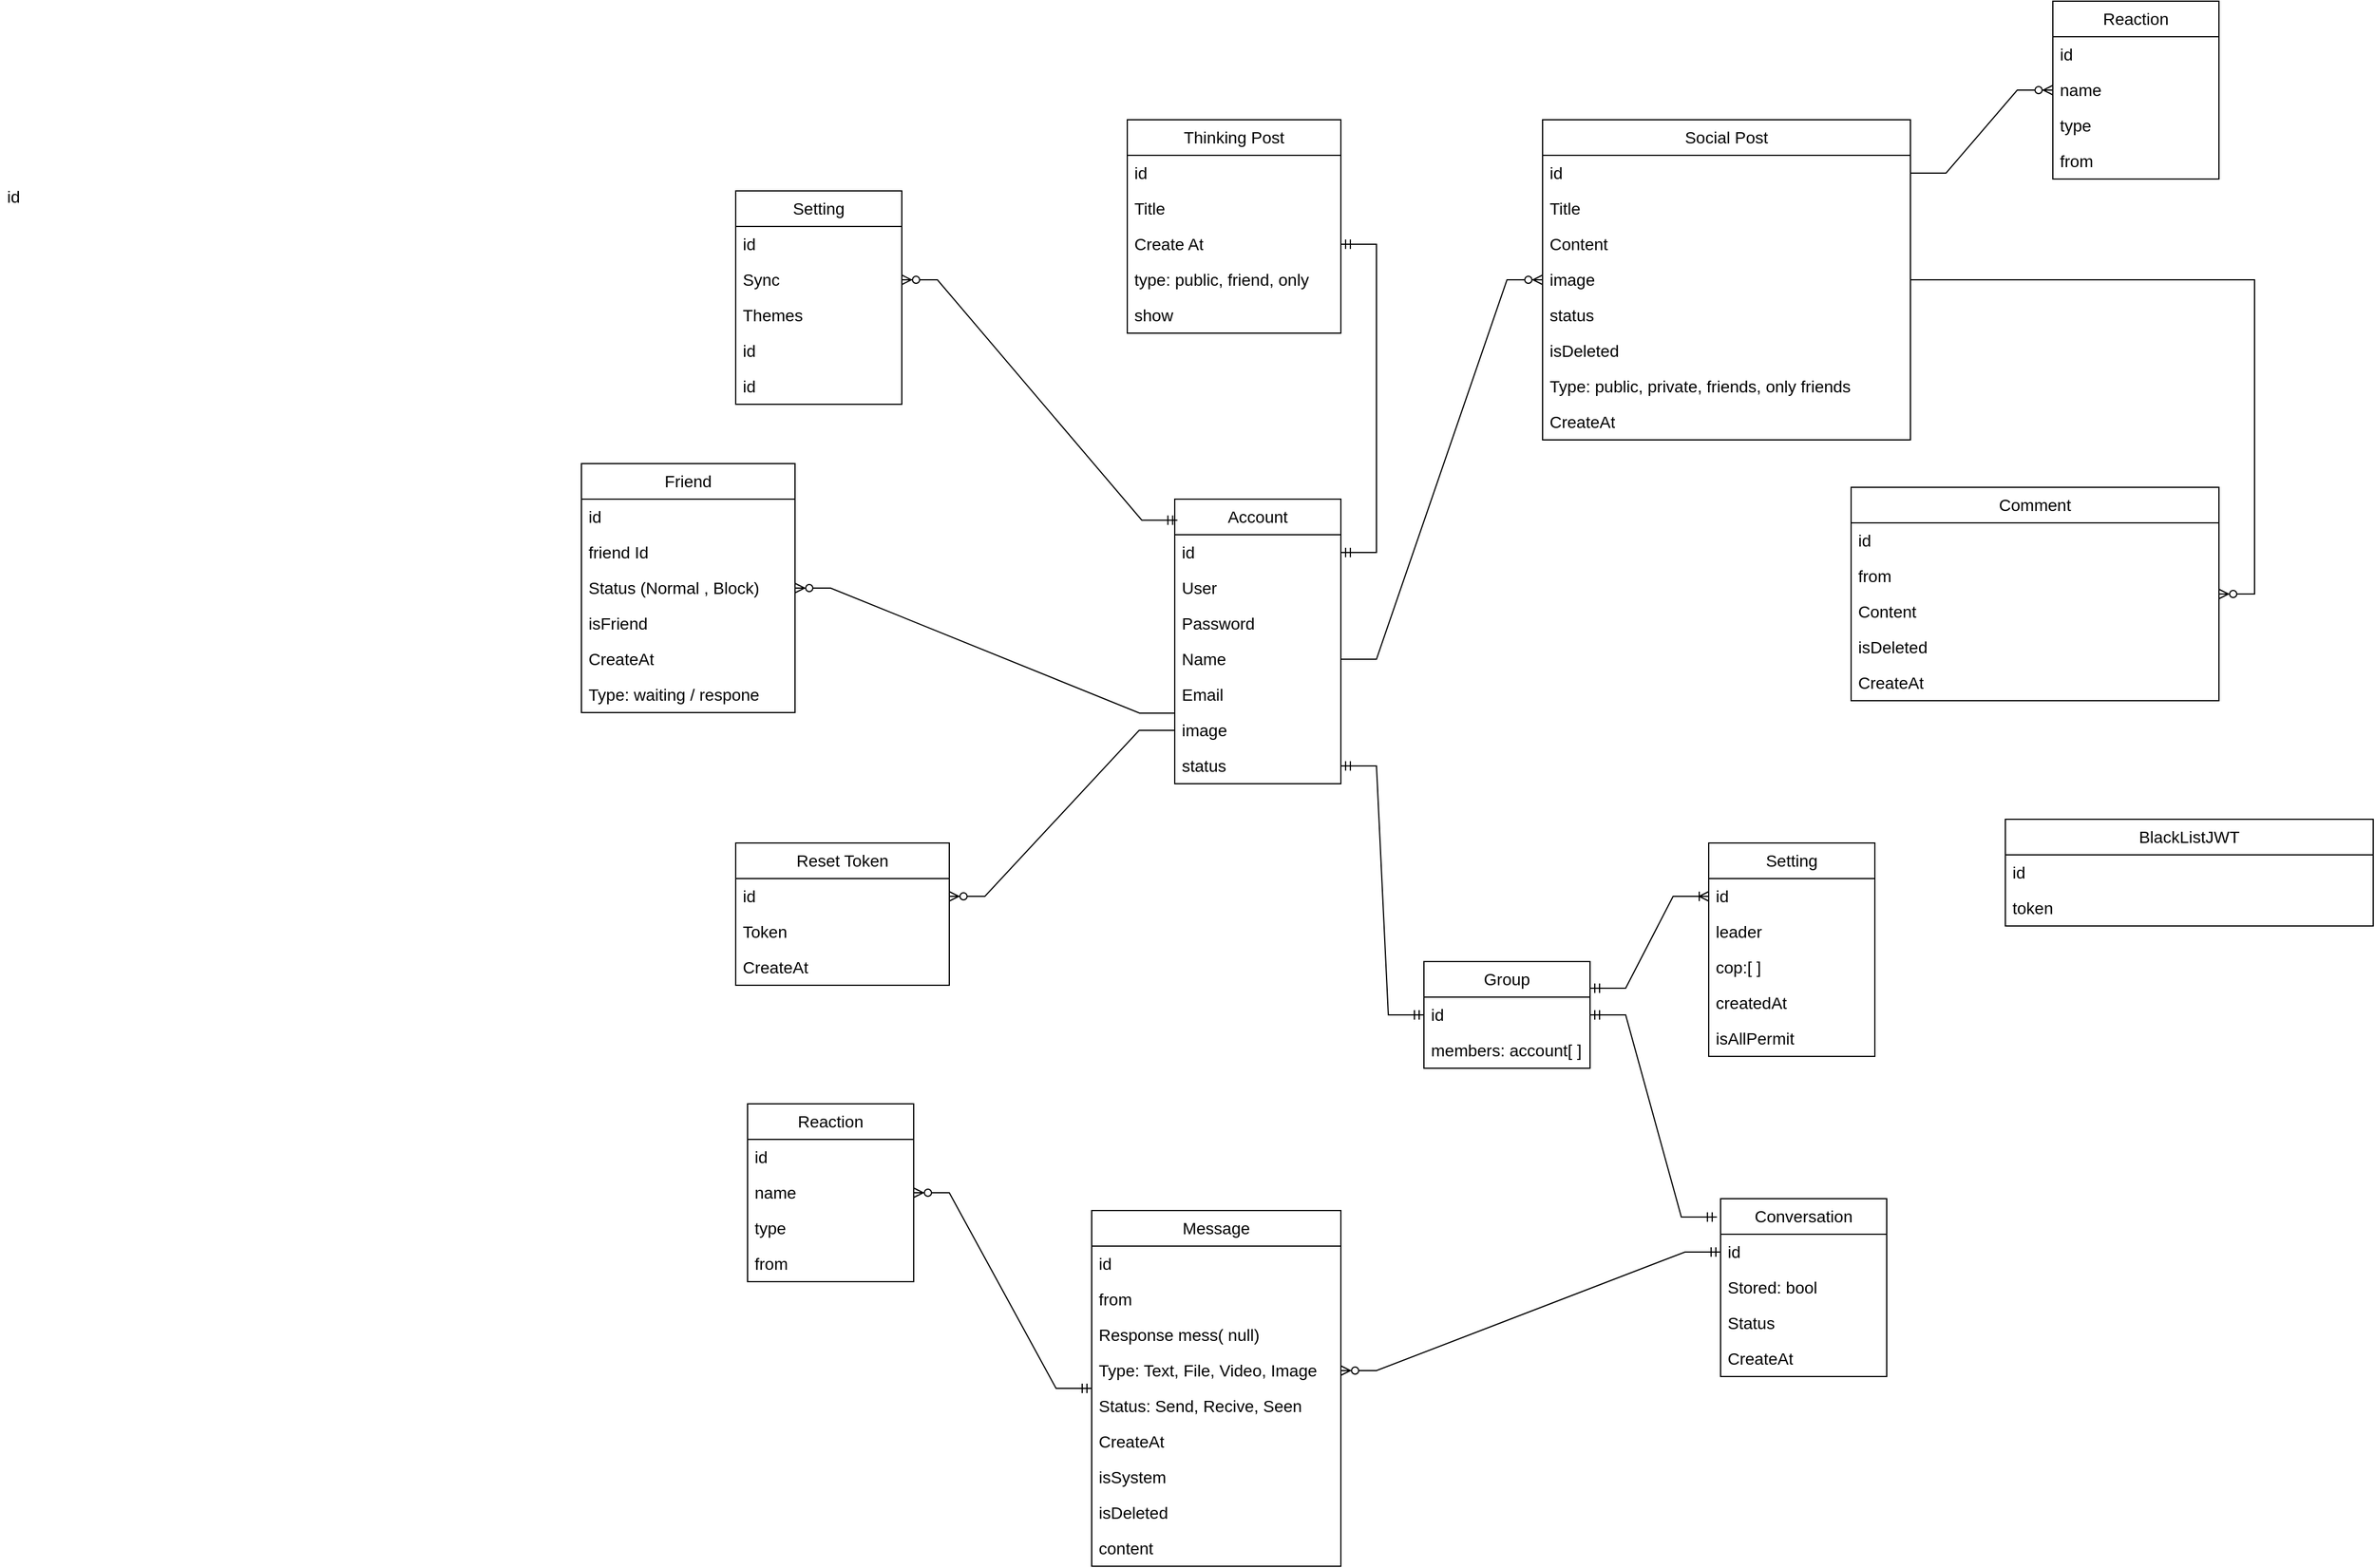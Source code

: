 <mxfile version="24.7.17" pages="2">
  <diagram name="Database" id="RuvUTN3hvEDB6UnUGDsv">
    <mxGraphModel dx="4160" dy="414" grid="1" gridSize="10" guides="1" tooltips="1" connect="1" arrows="1" fold="1" page="1" pageScale="1" pageWidth="3300" pageHeight="4681" math="0" shadow="0">
      <root>
        <mxCell id="0" />
        <mxCell id="1" parent="0" />
        <mxCell id="Nd7j8I0GEhE5ctY-Owcq-1" value="Account" style="swimlane;fontStyle=0;childLayout=stackLayout;horizontal=1;startSize=30;horizontalStack=0;resizeParent=1;resizeParentMax=0;resizeLast=0;collapsible=1;marginBottom=0;whiteSpace=wrap;html=1;fontSize=14;" parent="1" vertex="1">
          <mxGeometry x="870" y="620" width="140" height="240" as="geometry" />
        </mxCell>
        <mxCell id="Nd7j8I0GEhE5ctY-Owcq-2" value="id" style="text;strokeColor=none;fillColor=none;align=left;verticalAlign=middle;spacingLeft=4;spacingRight=4;overflow=hidden;points=[[0,0.5],[1,0.5]];portConstraint=eastwest;rotatable=0;whiteSpace=wrap;html=1;fontSize=14;" parent="Nd7j8I0GEhE5ctY-Owcq-1" vertex="1">
          <mxGeometry y="30" width="140" height="30" as="geometry" />
        </mxCell>
        <mxCell id="Nd7j8I0GEhE5ctY-Owcq-14" value="User" style="text;strokeColor=none;fillColor=none;align=left;verticalAlign=middle;spacingLeft=4;spacingRight=4;overflow=hidden;points=[[0,0.5],[1,0.5]];portConstraint=eastwest;rotatable=0;whiteSpace=wrap;html=1;fontSize=14;" parent="Nd7j8I0GEhE5ctY-Owcq-1" vertex="1">
          <mxGeometry y="60" width="140" height="30" as="geometry" />
        </mxCell>
        <mxCell id="Nd7j8I0GEhE5ctY-Owcq-15" value="Password" style="text;strokeColor=none;fillColor=none;align=left;verticalAlign=middle;spacingLeft=4;spacingRight=4;overflow=hidden;points=[[0,0.5],[1,0.5]];portConstraint=eastwest;rotatable=0;whiteSpace=wrap;html=1;fontSize=14;" parent="Nd7j8I0GEhE5ctY-Owcq-1" vertex="1">
          <mxGeometry y="90" width="140" height="30" as="geometry" />
        </mxCell>
        <mxCell id="Nd7j8I0GEhE5ctY-Owcq-11" value="Name" style="text;strokeColor=none;fillColor=none;align=left;verticalAlign=middle;spacingLeft=4;spacingRight=4;overflow=hidden;points=[[0,0.5],[1,0.5]];portConstraint=eastwest;rotatable=0;whiteSpace=wrap;html=1;fontSize=14;" parent="Nd7j8I0GEhE5ctY-Owcq-1" vertex="1">
          <mxGeometry y="120" width="140" height="30" as="geometry" />
        </mxCell>
        <mxCell id="Nd7j8I0GEhE5ctY-Owcq-16" value="Email" style="text;strokeColor=none;fillColor=none;align=left;verticalAlign=middle;spacingLeft=4;spacingRight=4;overflow=hidden;points=[[0,0.5],[1,0.5]];portConstraint=eastwest;rotatable=0;whiteSpace=wrap;html=1;fontSize=14;" parent="Nd7j8I0GEhE5ctY-Owcq-1" vertex="1">
          <mxGeometry y="150" width="140" height="30" as="geometry" />
        </mxCell>
        <mxCell id="Nd7j8I0GEhE5ctY-Owcq-13" value="image" style="text;strokeColor=none;fillColor=none;align=left;verticalAlign=middle;spacingLeft=4;spacingRight=4;overflow=hidden;points=[[0,0.5],[1,0.5]];portConstraint=eastwest;rotatable=0;whiteSpace=wrap;html=1;fontSize=14;" parent="Nd7j8I0GEhE5ctY-Owcq-1" vertex="1">
          <mxGeometry y="180" width="140" height="30" as="geometry" />
        </mxCell>
        <mxCell id="Nd7j8I0GEhE5ctY-Owcq-12" value="status" style="text;strokeColor=none;fillColor=none;align=left;verticalAlign=middle;spacingLeft=4;spacingRight=4;overflow=hidden;points=[[0,0.5],[1,0.5]];portConstraint=eastwest;rotatable=0;whiteSpace=wrap;html=1;fontSize=14;" parent="Nd7j8I0GEhE5ctY-Owcq-1" vertex="1">
          <mxGeometry y="210" width="140" height="30" as="geometry" />
        </mxCell>
        <mxCell id="Nd7j8I0GEhE5ctY-Owcq-19" value="Conversation" style="swimlane;fontStyle=0;childLayout=stackLayout;horizontal=1;startSize=30;horizontalStack=0;resizeParent=1;resizeParentMax=0;resizeLast=0;collapsible=1;marginBottom=0;whiteSpace=wrap;html=1;fontSize=14;" parent="1" vertex="1">
          <mxGeometry x="1330" y="1210" width="140" height="150" as="geometry" />
        </mxCell>
        <mxCell id="Nd7j8I0GEhE5ctY-Owcq-20" value="id" style="text;strokeColor=none;fillColor=none;align=left;verticalAlign=middle;spacingLeft=4;spacingRight=4;overflow=hidden;points=[[0,0.5],[1,0.5]];portConstraint=eastwest;rotatable=0;whiteSpace=wrap;html=1;fontSize=14;" parent="Nd7j8I0GEhE5ctY-Owcq-19" vertex="1">
          <mxGeometry y="30" width="140" height="30" as="geometry" />
        </mxCell>
        <mxCell id="OtaKFPFqA89l4W6iPDAZ-29" value="Stored: bool" style="text;strokeColor=none;fillColor=none;align=left;verticalAlign=middle;spacingLeft=4;spacingRight=4;overflow=hidden;points=[[0,0.5],[1,0.5]];portConstraint=eastwest;rotatable=0;whiteSpace=wrap;html=1;fontSize=14;" parent="Nd7j8I0GEhE5ctY-Owcq-19" vertex="1">
          <mxGeometry y="60" width="140" height="30" as="geometry" />
        </mxCell>
        <mxCell id="OtaKFPFqA89l4W6iPDAZ-31" value="Status" style="text;strokeColor=none;fillColor=none;align=left;verticalAlign=middle;spacingLeft=4;spacingRight=4;overflow=hidden;points=[[0,0.5],[1,0.5]];portConstraint=eastwest;rotatable=0;whiteSpace=wrap;html=1;fontSize=14;" parent="Nd7j8I0GEhE5ctY-Owcq-19" vertex="1">
          <mxGeometry y="90" width="140" height="30" as="geometry" />
        </mxCell>
        <mxCell id="Nd7j8I0GEhE5ctY-Owcq-22" value="CreateAt" style="text;strokeColor=none;fillColor=none;align=left;verticalAlign=middle;spacingLeft=4;spacingRight=4;overflow=hidden;points=[[0,0.5],[1,0.5]];portConstraint=eastwest;rotatable=0;whiteSpace=wrap;html=1;fontSize=14;" parent="Nd7j8I0GEhE5ctY-Owcq-19" vertex="1">
          <mxGeometry y="120" width="140" height="30" as="geometry" />
        </mxCell>
        <mxCell id="Nd7j8I0GEhE5ctY-Owcq-25" value="Setting" style="swimlane;fontStyle=0;childLayout=stackLayout;horizontal=1;startSize=30;horizontalStack=0;resizeParent=1;resizeParentMax=0;resizeLast=0;collapsible=1;marginBottom=0;whiteSpace=wrap;html=1;fontSize=14;" parent="1" vertex="1">
          <mxGeometry x="1320" y="910" width="140" height="180" as="geometry" />
        </mxCell>
        <mxCell id="Nd7j8I0GEhE5ctY-Owcq-26" value="id" style="text;strokeColor=none;fillColor=none;align=left;verticalAlign=middle;spacingLeft=4;spacingRight=4;overflow=hidden;points=[[0,0.5],[1,0.5]];portConstraint=eastwest;rotatable=0;whiteSpace=wrap;html=1;fontSize=14;" parent="Nd7j8I0GEhE5ctY-Owcq-25" vertex="1">
          <mxGeometry y="30" width="140" height="30" as="geometry" />
        </mxCell>
        <mxCell id="Nd7j8I0GEhE5ctY-Owcq-27" value="leader" style="text;strokeColor=none;fillColor=none;align=left;verticalAlign=middle;spacingLeft=4;spacingRight=4;overflow=hidden;points=[[0,0.5],[1,0.5]];portConstraint=eastwest;rotatable=0;whiteSpace=wrap;html=1;fontSize=14;" parent="Nd7j8I0GEhE5ctY-Owcq-25" vertex="1">
          <mxGeometry y="60" width="140" height="30" as="geometry" />
        </mxCell>
        <mxCell id="OtaKFPFqA89l4W6iPDAZ-36" value="cop:[ ]" style="text;strokeColor=none;fillColor=none;align=left;verticalAlign=middle;spacingLeft=4;spacingRight=4;overflow=hidden;points=[[0,0.5],[1,0.5]];portConstraint=eastwest;rotatable=0;whiteSpace=wrap;html=1;fontSize=14;" parent="Nd7j8I0GEhE5ctY-Owcq-25" vertex="1">
          <mxGeometry y="90" width="140" height="30" as="geometry" />
        </mxCell>
        <mxCell id="OtaKFPFqA89l4W6iPDAZ-37" value="createdAt" style="text;strokeColor=none;fillColor=none;align=left;verticalAlign=middle;spacingLeft=4;spacingRight=4;overflow=hidden;points=[[0,0.5],[1,0.5]];portConstraint=eastwest;rotatable=0;whiteSpace=wrap;html=1;fontSize=14;" parent="Nd7j8I0GEhE5ctY-Owcq-25" vertex="1">
          <mxGeometry y="120" width="140" height="30" as="geometry" />
        </mxCell>
        <mxCell id="NRvTETL1UJ_vC6TjF-ZG-1" value="isAllPermit" style="text;strokeColor=none;fillColor=none;align=left;verticalAlign=middle;spacingLeft=4;spacingRight=4;overflow=hidden;points=[[0,0.5],[1,0.5]];portConstraint=eastwest;rotatable=0;whiteSpace=wrap;html=1;fontSize=14;" vertex="1" parent="Nd7j8I0GEhE5ctY-Owcq-25">
          <mxGeometry y="150" width="140" height="30" as="geometry" />
        </mxCell>
        <mxCell id="Nd7j8I0GEhE5ctY-Owcq-31" value="Message" style="swimlane;fontStyle=0;childLayout=stackLayout;horizontal=1;startSize=30;horizontalStack=0;resizeParent=1;resizeParentMax=0;resizeLast=0;collapsible=1;marginBottom=0;whiteSpace=wrap;html=1;fontSize=14;" parent="1" vertex="1">
          <mxGeometry x="800" y="1220" width="210" height="300" as="geometry" />
        </mxCell>
        <mxCell id="Nd7j8I0GEhE5ctY-Owcq-32" value="id" style="text;strokeColor=none;fillColor=none;align=left;verticalAlign=middle;spacingLeft=4;spacingRight=4;overflow=hidden;points=[[0,0.5],[1,0.5]];portConstraint=eastwest;rotatable=0;whiteSpace=wrap;html=1;fontSize=14;" parent="Nd7j8I0GEhE5ctY-Owcq-31" vertex="1">
          <mxGeometry y="30" width="210" height="30" as="geometry" />
        </mxCell>
        <mxCell id="Nd7j8I0GEhE5ctY-Owcq-33" value="from" style="text;strokeColor=none;fillColor=none;align=left;verticalAlign=middle;spacingLeft=4;spacingRight=4;overflow=hidden;points=[[0,0.5],[1,0.5]];portConstraint=eastwest;rotatable=0;whiteSpace=wrap;html=1;fontSize=14;" parent="Nd7j8I0GEhE5ctY-Owcq-31" vertex="1">
          <mxGeometry y="60" width="210" height="30" as="geometry" />
        </mxCell>
        <mxCell id="Nd7j8I0GEhE5ctY-Owcq-41" value="Response mess( null)" style="text;strokeColor=none;fillColor=none;align=left;verticalAlign=middle;spacingLeft=4;spacingRight=4;overflow=hidden;points=[[0,0.5],[1,0.5]];portConstraint=eastwest;rotatable=0;whiteSpace=wrap;html=1;fontSize=14;" parent="Nd7j8I0GEhE5ctY-Owcq-31" vertex="1">
          <mxGeometry y="90" width="210" height="30" as="geometry" />
        </mxCell>
        <mxCell id="Nd7j8I0GEhE5ctY-Owcq-88" value="Type: Text, File, Video, Image" style="text;strokeColor=none;fillColor=none;align=left;verticalAlign=middle;spacingLeft=4;spacingRight=4;overflow=hidden;points=[[0,0.5],[1,0.5]];portConstraint=eastwest;rotatable=0;whiteSpace=wrap;html=1;fontSize=14;" parent="Nd7j8I0GEhE5ctY-Owcq-31" vertex="1">
          <mxGeometry y="120" width="210" height="30" as="geometry" />
        </mxCell>
        <mxCell id="Nd7j8I0GEhE5ctY-Owcq-87" value="Status: Send, Recive, Seen" style="text;strokeColor=none;fillColor=none;align=left;verticalAlign=middle;spacingLeft=4;spacingRight=4;overflow=hidden;points=[[0,0.5],[1,0.5]];portConstraint=eastwest;rotatable=0;whiteSpace=wrap;html=1;fontSize=14;" parent="Nd7j8I0GEhE5ctY-Owcq-31" vertex="1">
          <mxGeometry y="150" width="210" height="30" as="geometry" />
        </mxCell>
        <mxCell id="Nd7j8I0GEhE5ctY-Owcq-36" value="CreateAt" style="text;strokeColor=none;fillColor=none;align=left;verticalAlign=middle;spacingLeft=4;spacingRight=4;overflow=hidden;points=[[0,0.5],[1,0.5]];portConstraint=eastwest;rotatable=0;whiteSpace=wrap;html=1;fontSize=14;" parent="Nd7j8I0GEhE5ctY-Owcq-31" vertex="1">
          <mxGeometry y="180" width="210" height="30" as="geometry" />
        </mxCell>
        <mxCell id="OtaKFPFqA89l4W6iPDAZ-14" value="isSystem" style="text;strokeColor=none;fillColor=none;align=left;verticalAlign=middle;spacingLeft=4;spacingRight=4;overflow=hidden;points=[[0,0.5],[1,0.5]];portConstraint=eastwest;rotatable=0;whiteSpace=wrap;html=1;fontSize=14;" parent="Nd7j8I0GEhE5ctY-Owcq-31" vertex="1">
          <mxGeometry y="210" width="210" height="30" as="geometry" />
        </mxCell>
        <mxCell id="qqZiKVowYv1SgjYa_uuW-14" value="isDeleted" style="text;strokeColor=none;fillColor=none;align=left;verticalAlign=middle;spacingLeft=4;spacingRight=4;overflow=hidden;points=[[0,0.5],[1,0.5]];portConstraint=eastwest;rotatable=0;whiteSpace=wrap;html=1;fontSize=14;" parent="Nd7j8I0GEhE5ctY-Owcq-31" vertex="1">
          <mxGeometry y="240" width="210" height="30" as="geometry" />
        </mxCell>
        <mxCell id="cWm0xKpz1YLXKNZj5b8F-21" value="content" style="text;strokeColor=none;fillColor=none;align=left;verticalAlign=middle;spacingLeft=4;spacingRight=4;overflow=hidden;points=[[0,0.5],[1,0.5]];portConstraint=eastwest;rotatable=0;whiteSpace=wrap;html=1;fontSize=14;" parent="Nd7j8I0GEhE5ctY-Owcq-31" vertex="1">
          <mxGeometry y="270" width="210" height="30" as="geometry" />
        </mxCell>
        <mxCell id="Nd7j8I0GEhE5ctY-Owcq-42" value="Reaction" style="swimlane;fontStyle=0;childLayout=stackLayout;horizontal=1;startSize=30;horizontalStack=0;resizeParent=1;resizeParentMax=0;resizeLast=0;collapsible=1;marginBottom=0;whiteSpace=wrap;html=1;fontSize=14;" parent="1" vertex="1">
          <mxGeometry x="510" y="1130" width="140" height="150" as="geometry" />
        </mxCell>
        <mxCell id="Nd7j8I0GEhE5ctY-Owcq-43" value="id" style="text;strokeColor=none;fillColor=none;align=left;verticalAlign=middle;spacingLeft=4;spacingRight=4;overflow=hidden;points=[[0,0.5],[1,0.5]];portConstraint=eastwest;rotatable=0;whiteSpace=wrap;html=1;fontSize=14;" parent="Nd7j8I0GEhE5ctY-Owcq-42" vertex="1">
          <mxGeometry y="30" width="140" height="30" as="geometry" />
        </mxCell>
        <mxCell id="Nd7j8I0GEhE5ctY-Owcq-44" value="name" style="text;strokeColor=none;fillColor=none;align=left;verticalAlign=middle;spacingLeft=4;spacingRight=4;overflow=hidden;points=[[0,0.5],[1,0.5]];portConstraint=eastwest;rotatable=0;whiteSpace=wrap;html=1;fontSize=14;" parent="Nd7j8I0GEhE5ctY-Owcq-42" vertex="1">
          <mxGeometry y="60" width="140" height="30" as="geometry" />
        </mxCell>
        <mxCell id="Nd7j8I0GEhE5ctY-Owcq-49" value="type" style="text;strokeColor=none;fillColor=none;align=left;verticalAlign=middle;spacingLeft=4;spacingRight=4;overflow=hidden;points=[[0,0.5],[1,0.5]];portConstraint=eastwest;rotatable=0;whiteSpace=wrap;html=1;fontSize=14;" parent="Nd7j8I0GEhE5ctY-Owcq-42" vertex="1">
          <mxGeometry y="90" width="140" height="30" as="geometry" />
        </mxCell>
        <mxCell id="qqZiKVowYv1SgjYa_uuW-29" value="from" style="text;strokeColor=none;fillColor=none;align=left;verticalAlign=middle;spacingLeft=4;spacingRight=4;overflow=hidden;points=[[0,0.5],[1,0.5]];portConstraint=eastwest;rotatable=0;whiteSpace=wrap;html=1;fontSize=14;" parent="Nd7j8I0GEhE5ctY-Owcq-42" vertex="1">
          <mxGeometry y="120" width="140" height="30" as="geometry" />
        </mxCell>
        <mxCell id="Nd7j8I0GEhE5ctY-Owcq-52" value="Setting" style="swimlane;fontStyle=0;childLayout=stackLayout;horizontal=1;startSize=30;horizontalStack=0;resizeParent=1;resizeParentMax=0;resizeLast=0;collapsible=1;marginBottom=0;whiteSpace=wrap;html=1;fontSize=14;" parent="1" vertex="1">
          <mxGeometry x="500" y="360" width="140" height="180" as="geometry">
            <mxRectangle x="350" y="320" width="250" height="140" as="alternateBounds" />
          </mxGeometry>
        </mxCell>
        <mxCell id="Nd7j8I0GEhE5ctY-Owcq-53" value="id" style="text;strokeColor=none;fillColor=none;align=left;verticalAlign=middle;spacingLeft=4;spacingRight=4;overflow=hidden;points=[[0,0.5],[1,0.5]];portConstraint=eastwest;rotatable=0;whiteSpace=wrap;html=1;fontSize=14;" parent="Nd7j8I0GEhE5ctY-Owcq-52" vertex="1">
          <mxGeometry y="30" width="140" height="30" as="geometry" />
        </mxCell>
        <mxCell id="Nd7j8I0GEhE5ctY-Owcq-61" value="Sync" style="text;strokeColor=none;fillColor=none;align=left;verticalAlign=middle;spacingLeft=4;spacingRight=4;overflow=hidden;points=[[0,0.5],[1,0.5]];portConstraint=eastwest;rotatable=0;whiteSpace=wrap;html=1;fontSize=14;" parent="Nd7j8I0GEhE5ctY-Owcq-52" vertex="1">
          <mxGeometry y="60" width="140" height="30" as="geometry" />
        </mxCell>
        <mxCell id="Nd7j8I0GEhE5ctY-Owcq-62" value="Themes" style="text;strokeColor=none;fillColor=none;align=left;verticalAlign=middle;spacingLeft=4;spacingRight=4;overflow=hidden;points=[[0,0.5],[1,0.5]];portConstraint=eastwest;rotatable=0;whiteSpace=wrap;html=1;fontSize=14;" parent="Nd7j8I0GEhE5ctY-Owcq-52" vertex="1">
          <mxGeometry y="90" width="140" height="30" as="geometry" />
        </mxCell>
        <mxCell id="Nd7j8I0GEhE5ctY-Owcq-63" value="id" style="text;strokeColor=none;fillColor=none;align=left;verticalAlign=middle;spacingLeft=4;spacingRight=4;overflow=hidden;points=[[0,0.5],[1,0.5]];portConstraint=eastwest;rotatable=0;whiteSpace=wrap;html=1;fontSize=14;" parent="Nd7j8I0GEhE5ctY-Owcq-52" vertex="1">
          <mxGeometry y="120" width="140" height="30" as="geometry" />
        </mxCell>
        <mxCell id="Nd7j8I0GEhE5ctY-Owcq-64" value="id" style="text;strokeColor=none;fillColor=none;align=left;verticalAlign=middle;spacingLeft=4;spacingRight=4;overflow=hidden;points=[[0,0.5],[1,0.5]];portConstraint=eastwest;rotatable=0;whiteSpace=wrap;html=1;fontSize=14;" parent="Nd7j8I0GEhE5ctY-Owcq-52" vertex="1">
          <mxGeometry y="150" width="140" height="30" as="geometry" />
        </mxCell>
        <mxCell id="Nd7j8I0GEhE5ctY-Owcq-65" value="id" style="text;strokeColor=none;fillColor=none;align=left;verticalAlign=middle;spacingLeft=4;spacingRight=4;overflow=hidden;points=[[0,0.5],[1,0.5]];portConstraint=eastwest;rotatable=0;whiteSpace=wrap;html=1;fontSize=14;" parent="1" vertex="1">
          <mxGeometry x="-120" y="350" width="140" height="30" as="geometry" />
        </mxCell>
        <mxCell id="Nd7j8I0GEhE5ctY-Owcq-66" value="Friend" style="swimlane;fontStyle=0;childLayout=stackLayout;horizontal=1;startSize=30;horizontalStack=0;resizeParent=1;resizeParentMax=0;resizeLast=0;collapsible=1;marginBottom=0;whiteSpace=wrap;html=1;fontSize=14;" parent="1" vertex="1">
          <mxGeometry x="370" y="590" width="180" height="210" as="geometry" />
        </mxCell>
        <mxCell id="Nd7j8I0GEhE5ctY-Owcq-67" value="id" style="text;strokeColor=none;fillColor=none;align=left;verticalAlign=middle;spacingLeft=4;spacingRight=4;overflow=hidden;points=[[0,0.5],[1,0.5]];portConstraint=eastwest;rotatable=0;whiteSpace=wrap;html=1;fontSize=14;" parent="Nd7j8I0GEhE5ctY-Owcq-66" vertex="1">
          <mxGeometry y="30" width="180" height="30" as="geometry" />
        </mxCell>
        <mxCell id="Nd7j8I0GEhE5ctY-Owcq-68" value="friend Id" style="text;strokeColor=none;fillColor=none;align=left;verticalAlign=middle;spacingLeft=4;spacingRight=4;overflow=hidden;points=[[0,0.5],[1,0.5]];portConstraint=eastwest;rotatable=0;whiteSpace=wrap;html=1;fontSize=14;" parent="Nd7j8I0GEhE5ctY-Owcq-66" vertex="1">
          <mxGeometry y="60" width="180" height="30" as="geometry" />
        </mxCell>
        <mxCell id="Nd7j8I0GEhE5ctY-Owcq-73" value="Status (Normal , Block)" style="text;strokeColor=none;fillColor=none;align=left;verticalAlign=middle;spacingLeft=4;spacingRight=4;overflow=hidden;points=[[0,0.5],[1,0.5]];portConstraint=eastwest;rotatable=0;whiteSpace=wrap;html=1;fontSize=14;" parent="Nd7j8I0GEhE5ctY-Owcq-66" vertex="1">
          <mxGeometry y="90" width="180" height="30" as="geometry" />
        </mxCell>
        <mxCell id="Nd7j8I0GEhE5ctY-Owcq-81" value="isFriend" style="text;strokeColor=none;fillColor=none;align=left;verticalAlign=middle;spacingLeft=4;spacingRight=4;overflow=hidden;points=[[0,0.5],[1,0.5]];portConstraint=eastwest;rotatable=0;whiteSpace=wrap;html=1;fontSize=14;" parent="Nd7j8I0GEhE5ctY-Owcq-66" vertex="1">
          <mxGeometry y="120" width="180" height="30" as="geometry" />
        </mxCell>
        <mxCell id="Nd7j8I0GEhE5ctY-Owcq-74" value="CreateAt" style="text;strokeColor=none;fillColor=none;align=left;verticalAlign=middle;spacingLeft=4;spacingRight=4;overflow=hidden;points=[[0,0.5],[1,0.5]];portConstraint=eastwest;rotatable=0;whiteSpace=wrap;html=1;fontSize=14;" parent="Nd7j8I0GEhE5ctY-Owcq-66" vertex="1">
          <mxGeometry y="150" width="180" height="30" as="geometry" />
        </mxCell>
        <mxCell id="7QJwyRjXaUr6LBsGVXH0-2" value="Type: waiting / respone" style="text;strokeColor=none;fillColor=none;align=left;verticalAlign=middle;spacingLeft=4;spacingRight=4;overflow=hidden;points=[[0,0.5],[1,0.5]];portConstraint=eastwest;rotatable=0;whiteSpace=wrap;html=1;fontSize=14;" parent="Nd7j8I0GEhE5ctY-Owcq-66" vertex="1">
          <mxGeometry y="180" width="180" height="30" as="geometry" />
        </mxCell>
        <mxCell id="Nd7j8I0GEhE5ctY-Owcq-96" value="Thinking Post" style="swimlane;fontStyle=0;childLayout=stackLayout;horizontal=1;startSize=30;horizontalStack=0;resizeParent=1;resizeParentMax=0;resizeLast=0;collapsible=1;marginBottom=0;whiteSpace=wrap;html=1;fontSize=14;" parent="1" vertex="1">
          <mxGeometry x="830" y="300" width="180" height="180" as="geometry" />
        </mxCell>
        <mxCell id="Nd7j8I0GEhE5ctY-Owcq-97" value="id" style="text;strokeColor=none;fillColor=none;align=left;verticalAlign=middle;spacingLeft=4;spacingRight=4;overflow=hidden;points=[[0,0.5],[1,0.5]];portConstraint=eastwest;rotatable=0;whiteSpace=wrap;html=1;fontSize=14;" parent="Nd7j8I0GEhE5ctY-Owcq-96" vertex="1">
          <mxGeometry y="30" width="180" height="30" as="geometry" />
        </mxCell>
        <mxCell id="Nd7j8I0GEhE5ctY-Owcq-98" value="Title" style="text;strokeColor=none;fillColor=none;align=left;verticalAlign=middle;spacingLeft=4;spacingRight=4;overflow=hidden;points=[[0,0.5],[1,0.5]];portConstraint=eastwest;rotatable=0;whiteSpace=wrap;html=1;fontSize=14;" parent="Nd7j8I0GEhE5ctY-Owcq-96" vertex="1">
          <mxGeometry y="60" width="180" height="30" as="geometry" />
        </mxCell>
        <mxCell id="Nd7j8I0GEhE5ctY-Owcq-103" value="Create At" style="text;strokeColor=none;fillColor=none;align=left;verticalAlign=middle;spacingLeft=4;spacingRight=4;overflow=hidden;points=[[0,0.5],[1,0.5]];portConstraint=eastwest;rotatable=0;whiteSpace=wrap;html=1;fontSize=14;" parent="Nd7j8I0GEhE5ctY-Owcq-96" vertex="1">
          <mxGeometry y="90" width="180" height="30" as="geometry" />
        </mxCell>
        <mxCell id="Wve_f_KWZ8yxXhFCy51u-2" value="type: public, friend, only" style="text;strokeColor=none;fillColor=none;align=left;verticalAlign=middle;spacingLeft=4;spacingRight=4;overflow=hidden;points=[[0,0.5],[1,0.5]];portConstraint=eastwest;rotatable=0;whiteSpace=wrap;html=1;fontSize=14;" parent="Nd7j8I0GEhE5ctY-Owcq-96" vertex="1">
          <mxGeometry y="120" width="180" height="30" as="geometry" />
        </mxCell>
        <mxCell id="Wve_f_KWZ8yxXhFCy51u-1" value="show" style="text;strokeColor=none;fillColor=none;align=left;verticalAlign=middle;spacingLeft=4;spacingRight=4;overflow=hidden;points=[[0,0.5],[1,0.5]];portConstraint=eastwest;rotatable=0;whiteSpace=wrap;html=1;fontSize=14;" parent="Nd7j8I0GEhE5ctY-Owcq-96" vertex="1">
          <mxGeometry y="150" width="180" height="30" as="geometry" />
        </mxCell>
        <mxCell id="OtaKFPFqA89l4W6iPDAZ-20" value="" style="edgeStyle=entityRelationEdgeStyle;fontSize=12;html=1;endArrow=ERzeroToMany;startArrow=ERmandOne;rounded=0;exitX=0;exitY=0.5;exitDx=0;exitDy=0;entryX=1;entryY=0.5;entryDx=0;entryDy=0;" parent="1" source="Nd7j8I0GEhE5ctY-Owcq-20" target="Nd7j8I0GEhE5ctY-Owcq-88" edge="1">
          <mxGeometry width="100" height="100" relative="1" as="geometry">
            <mxPoint x="890.38" y="1185.01" as="sourcePoint" />
            <mxPoint x="680" y="890" as="targetPoint" />
          </mxGeometry>
        </mxCell>
        <mxCell id="OtaKFPFqA89l4W6iPDAZ-21" value="" style="edgeStyle=entityRelationEdgeStyle;fontSize=12;html=1;endArrow=ERzeroToMany;startArrow=ERmandOne;rounded=0;entryX=1;entryY=0.5;entryDx=0;entryDy=0;" parent="1" source="Nd7j8I0GEhE5ctY-Owcq-31" target="Nd7j8I0GEhE5ctY-Owcq-44" edge="1">
          <mxGeometry width="100" height="100" relative="1" as="geometry">
            <mxPoint x="410" y="1170" as="sourcePoint" />
            <mxPoint x="290" y="1300" as="targetPoint" />
          </mxGeometry>
        </mxCell>
        <mxCell id="OtaKFPFqA89l4W6iPDAZ-35" value="" style="edgeStyle=entityRelationEdgeStyle;fontSize=12;html=1;endArrow=ERoneToMany;startArrow=ERmandOne;rounded=0;entryX=0;entryY=0.5;entryDx=0;entryDy=0;exitX=1;exitY=0.25;exitDx=0;exitDy=0;" parent="1" source="cWm0xKpz1YLXKNZj5b8F-12" target="Nd7j8I0GEhE5ctY-Owcq-26" edge="1">
          <mxGeometry width="100" height="100" relative="1" as="geometry">
            <mxPoint x="1350" y="850" as="sourcePoint" />
            <mxPoint x="1450" y="750" as="targetPoint" />
          </mxGeometry>
        </mxCell>
        <mxCell id="OtaKFPFqA89l4W6iPDAZ-38" value="" style="edgeStyle=entityRelationEdgeStyle;fontSize=12;html=1;endArrow=ERzeroToMany;endFill=1;rounded=0;entryX=1;entryY=0.5;entryDx=0;entryDy=0;exitX=0.003;exitY=0.015;exitDx=0;exitDy=0;exitPerimeter=0;" parent="1" source="Nd7j8I0GEhE5ctY-Owcq-13" target="Nd7j8I0GEhE5ctY-Owcq-73" edge="1">
          <mxGeometry width="100" height="100" relative="1" as="geometry">
            <mxPoint x="830" y="850" as="sourcePoint" />
            <mxPoint x="770" y="850" as="targetPoint" />
          </mxGeometry>
        </mxCell>
        <mxCell id="OtaKFPFqA89l4W6iPDAZ-40" value="" style="edgeStyle=entityRelationEdgeStyle;fontSize=12;html=1;endArrow=ERzeroToMany;startArrow=ERmandOne;rounded=0;exitX=0.016;exitY=0.074;exitDx=0;exitDy=0;exitPerimeter=0;" parent="1" source="Nd7j8I0GEhE5ctY-Owcq-1" target="Nd7j8I0GEhE5ctY-Owcq-61" edge="1">
          <mxGeometry width="100" height="100" relative="1" as="geometry">
            <mxPoint x="790" y="620" as="sourcePoint" />
            <mxPoint x="870" y="448" as="targetPoint" />
          </mxGeometry>
        </mxCell>
        <mxCell id="OtaKFPFqA89l4W6iPDAZ-41" value="" style="edgeStyle=entityRelationEdgeStyle;fontSize=12;html=1;endArrow=ERmandOne;startArrow=ERmandOne;rounded=0;" parent="1" source="Nd7j8I0GEhE5ctY-Owcq-2" target="Nd7j8I0GEhE5ctY-Owcq-103" edge="1">
          <mxGeometry width="100" height="100" relative="1" as="geometry">
            <mxPoint x="1010" y="647.5" as="sourcePoint" />
            <mxPoint x="975" y="272.5" as="targetPoint" />
          </mxGeometry>
        </mxCell>
        <mxCell id="qqZiKVowYv1SgjYa_uuW-1" value="Social Post" style="swimlane;fontStyle=0;childLayout=stackLayout;horizontal=1;startSize=30;horizontalStack=0;resizeParent=1;resizeParentMax=0;resizeLast=0;collapsible=1;marginBottom=0;whiteSpace=wrap;html=1;fontSize=14;" parent="1" vertex="1">
          <mxGeometry x="1180" y="300" width="310" height="270" as="geometry" />
        </mxCell>
        <mxCell id="qqZiKVowYv1SgjYa_uuW-2" value="id" style="text;strokeColor=none;fillColor=none;align=left;verticalAlign=middle;spacingLeft=4;spacingRight=4;overflow=hidden;points=[[0,0.5],[1,0.5]];portConstraint=eastwest;rotatable=0;whiteSpace=wrap;html=1;fontSize=14;" parent="qqZiKVowYv1SgjYa_uuW-1" vertex="1">
          <mxGeometry y="30" width="310" height="30" as="geometry" />
        </mxCell>
        <mxCell id="qqZiKVowYv1SgjYa_uuW-8" value="Title" style="text;strokeColor=none;fillColor=none;align=left;verticalAlign=middle;spacingLeft=4;spacingRight=4;overflow=hidden;points=[[0,0.5],[1,0.5]];portConstraint=eastwest;rotatable=0;whiteSpace=wrap;html=1;fontSize=14;" parent="qqZiKVowYv1SgjYa_uuW-1" vertex="1">
          <mxGeometry y="60" width="310" height="30" as="geometry" />
        </mxCell>
        <mxCell id="qqZiKVowYv1SgjYa_uuW-9" value="Content" style="text;strokeColor=none;fillColor=none;align=left;verticalAlign=middle;spacingLeft=4;spacingRight=4;overflow=hidden;points=[[0,0.5],[1,0.5]];portConstraint=eastwest;rotatable=0;whiteSpace=wrap;html=1;fontSize=14;" parent="qqZiKVowYv1SgjYa_uuW-1" vertex="1">
          <mxGeometry y="90" width="310" height="30" as="geometry" />
        </mxCell>
        <mxCell id="qqZiKVowYv1SgjYa_uuW-10" value="image" style="text;strokeColor=none;fillColor=none;align=left;verticalAlign=middle;spacingLeft=4;spacingRight=4;overflow=hidden;points=[[0,0.5],[1,0.5]];portConstraint=eastwest;rotatable=0;whiteSpace=wrap;html=1;fontSize=14;" parent="qqZiKVowYv1SgjYa_uuW-1" vertex="1">
          <mxGeometry y="120" width="310" height="30" as="geometry" />
        </mxCell>
        <mxCell id="qqZiKVowYv1SgjYa_uuW-11" value="status" style="text;strokeColor=none;fillColor=none;align=left;verticalAlign=middle;spacingLeft=4;spacingRight=4;overflow=hidden;points=[[0,0.5],[1,0.5]];portConstraint=eastwest;rotatable=0;whiteSpace=wrap;html=1;fontSize=14;" parent="qqZiKVowYv1SgjYa_uuW-1" vertex="1">
          <mxGeometry y="150" width="310" height="30" as="geometry" />
        </mxCell>
        <mxCell id="qqZiKVowYv1SgjYa_uuW-12" value="isDeleted" style="text;strokeColor=none;fillColor=none;align=left;verticalAlign=middle;spacingLeft=4;spacingRight=4;overflow=hidden;points=[[0,0.5],[1,0.5]];portConstraint=eastwest;rotatable=0;whiteSpace=wrap;html=1;fontSize=14;" parent="qqZiKVowYv1SgjYa_uuW-1" vertex="1">
          <mxGeometry y="180" width="310" height="30" as="geometry" />
        </mxCell>
        <mxCell id="qqZiKVowYv1SgjYa_uuW-13" value="Type: public, private, friends, only friends" style="text;strokeColor=none;fillColor=none;align=left;verticalAlign=middle;spacingLeft=4;spacingRight=4;overflow=hidden;points=[[0,0.5],[1,0.5]];portConstraint=eastwest;rotatable=0;whiteSpace=wrap;html=1;fontSize=14;" parent="qqZiKVowYv1SgjYa_uuW-1" vertex="1">
          <mxGeometry y="210" width="310" height="30" as="geometry" />
        </mxCell>
        <mxCell id="qqZiKVowYv1SgjYa_uuW-33" value="CreateAt" style="text;strokeColor=none;fillColor=none;align=left;verticalAlign=middle;spacingLeft=4;spacingRight=4;overflow=hidden;points=[[0,0.5],[1,0.5]];portConstraint=eastwest;rotatable=0;whiteSpace=wrap;html=1;fontSize=14;" parent="qqZiKVowYv1SgjYa_uuW-1" vertex="1">
          <mxGeometry y="240" width="310" height="30" as="geometry" />
        </mxCell>
        <mxCell id="qqZiKVowYv1SgjYa_uuW-15" value="" style="edgeStyle=entityRelationEdgeStyle;fontSize=12;html=1;endArrow=ERzeroToMany;endFill=1;rounded=0;exitX=1;exitY=0.5;exitDx=0;exitDy=0;" parent="1" source="Nd7j8I0GEhE5ctY-Owcq-11" target="qqZiKVowYv1SgjYa_uuW-1" edge="1">
          <mxGeometry width="100" height="100" relative="1" as="geometry">
            <mxPoint x="1110" y="640" as="sourcePoint" />
            <mxPoint x="1210" y="540" as="targetPoint" />
          </mxGeometry>
        </mxCell>
        <mxCell id="qqZiKVowYv1SgjYa_uuW-16" value="Comment" style="swimlane;fontStyle=0;childLayout=stackLayout;horizontal=1;startSize=30;horizontalStack=0;resizeParent=1;resizeParentMax=0;resizeLast=0;collapsible=1;marginBottom=0;whiteSpace=wrap;html=1;fontSize=14;" parent="1" vertex="1">
          <mxGeometry x="1440" y="610" width="310" height="180" as="geometry" />
        </mxCell>
        <mxCell id="qqZiKVowYv1SgjYa_uuW-17" value="id" style="text;strokeColor=none;fillColor=none;align=left;verticalAlign=middle;spacingLeft=4;spacingRight=4;overflow=hidden;points=[[0,0.5],[1,0.5]];portConstraint=eastwest;rotatable=0;whiteSpace=wrap;html=1;fontSize=14;" parent="qqZiKVowYv1SgjYa_uuW-16" vertex="1">
          <mxGeometry y="30" width="310" height="30" as="geometry" />
        </mxCell>
        <mxCell id="qqZiKVowYv1SgjYa_uuW-18" value="from" style="text;strokeColor=none;fillColor=none;align=left;verticalAlign=middle;spacingLeft=4;spacingRight=4;overflow=hidden;points=[[0,0.5],[1,0.5]];portConstraint=eastwest;rotatable=0;whiteSpace=wrap;html=1;fontSize=14;" parent="qqZiKVowYv1SgjYa_uuW-16" vertex="1">
          <mxGeometry y="60" width="310" height="30" as="geometry" />
        </mxCell>
        <mxCell id="qqZiKVowYv1SgjYa_uuW-19" value="Content" style="text;strokeColor=none;fillColor=none;align=left;verticalAlign=middle;spacingLeft=4;spacingRight=4;overflow=hidden;points=[[0,0.5],[1,0.5]];portConstraint=eastwest;rotatable=0;whiteSpace=wrap;html=1;fontSize=14;" parent="qqZiKVowYv1SgjYa_uuW-16" vertex="1">
          <mxGeometry y="90" width="310" height="30" as="geometry" />
        </mxCell>
        <mxCell id="qqZiKVowYv1SgjYa_uuW-22" value="isDeleted" style="text;strokeColor=none;fillColor=none;align=left;verticalAlign=middle;spacingLeft=4;spacingRight=4;overflow=hidden;points=[[0,0.5],[1,0.5]];portConstraint=eastwest;rotatable=0;whiteSpace=wrap;html=1;fontSize=14;" parent="qqZiKVowYv1SgjYa_uuW-16" vertex="1">
          <mxGeometry y="120" width="310" height="30" as="geometry" />
        </mxCell>
        <mxCell id="qqZiKVowYv1SgjYa_uuW-32" value="CreateAt" style="text;strokeColor=none;fillColor=none;align=left;verticalAlign=middle;spacingLeft=4;spacingRight=4;overflow=hidden;points=[[0,0.5],[1,0.5]];portConstraint=eastwest;rotatable=0;whiteSpace=wrap;html=1;fontSize=14;" parent="qqZiKVowYv1SgjYa_uuW-16" vertex="1">
          <mxGeometry y="150" width="310" height="30" as="geometry" />
        </mxCell>
        <mxCell id="qqZiKVowYv1SgjYa_uuW-24" value="" style="edgeStyle=entityRelationEdgeStyle;fontSize=12;html=1;endArrow=ERzeroToMany;endFill=1;rounded=0;" parent="1" source="qqZiKVowYv1SgjYa_uuW-1" target="qqZiKVowYv1SgjYa_uuW-16" edge="1">
          <mxGeometry width="100" height="100" relative="1" as="geometry">
            <mxPoint x="1570" y="500" as="sourcePoint" />
            <mxPoint x="1670" y="400" as="targetPoint" />
            <Array as="points">
              <mxPoint x="1500" y="660" />
            </Array>
          </mxGeometry>
        </mxCell>
        <mxCell id="qqZiKVowYv1SgjYa_uuW-25" value="Reaction" style="swimlane;fontStyle=0;childLayout=stackLayout;horizontal=1;startSize=30;horizontalStack=0;resizeParent=1;resizeParentMax=0;resizeLast=0;collapsible=1;marginBottom=0;whiteSpace=wrap;html=1;fontSize=14;" parent="1" vertex="1">
          <mxGeometry x="1610" y="200" width="140" height="150" as="geometry" />
        </mxCell>
        <mxCell id="qqZiKVowYv1SgjYa_uuW-26" value="id" style="text;strokeColor=none;fillColor=none;align=left;verticalAlign=middle;spacingLeft=4;spacingRight=4;overflow=hidden;points=[[0,0.5],[1,0.5]];portConstraint=eastwest;rotatable=0;whiteSpace=wrap;html=1;fontSize=14;" parent="qqZiKVowYv1SgjYa_uuW-25" vertex="1">
          <mxGeometry y="30" width="140" height="30" as="geometry" />
        </mxCell>
        <mxCell id="qqZiKVowYv1SgjYa_uuW-27" value="name" style="text;strokeColor=none;fillColor=none;align=left;verticalAlign=middle;spacingLeft=4;spacingRight=4;overflow=hidden;points=[[0,0.5],[1,0.5]];portConstraint=eastwest;rotatable=0;whiteSpace=wrap;html=1;fontSize=14;" parent="qqZiKVowYv1SgjYa_uuW-25" vertex="1">
          <mxGeometry y="60" width="140" height="30" as="geometry" />
        </mxCell>
        <mxCell id="qqZiKVowYv1SgjYa_uuW-28" value="type" style="text;strokeColor=none;fillColor=none;align=left;verticalAlign=middle;spacingLeft=4;spacingRight=4;overflow=hidden;points=[[0,0.5],[1,0.5]];portConstraint=eastwest;rotatable=0;whiteSpace=wrap;html=1;fontSize=14;" parent="qqZiKVowYv1SgjYa_uuW-25" vertex="1">
          <mxGeometry y="90" width="140" height="30" as="geometry" />
        </mxCell>
        <mxCell id="qqZiKVowYv1SgjYa_uuW-30" value="from" style="text;strokeColor=none;fillColor=none;align=left;verticalAlign=middle;spacingLeft=4;spacingRight=4;overflow=hidden;points=[[0,0.5],[1,0.5]];portConstraint=eastwest;rotatable=0;whiteSpace=wrap;html=1;fontSize=14;" parent="qqZiKVowYv1SgjYa_uuW-25" vertex="1">
          <mxGeometry y="120" width="140" height="30" as="geometry" />
        </mxCell>
        <mxCell id="qqZiKVowYv1SgjYa_uuW-31" value="" style="edgeStyle=entityRelationEdgeStyle;fontSize=12;html=1;endArrow=ERzeroToMany;endFill=1;rounded=0;exitX=1;exitY=0.5;exitDx=0;exitDy=0;" parent="1" source="qqZiKVowYv1SgjYa_uuW-2" target="qqZiKVowYv1SgjYa_uuW-25" edge="1">
          <mxGeometry width="100" height="100" relative="1" as="geometry">
            <mxPoint x="1480" y="440" as="sourcePoint" />
            <mxPoint x="1740" y="685" as="targetPoint" />
          </mxGeometry>
        </mxCell>
        <mxCell id="HDMP0HeOjG3L5LJva3Fa-1" value="BlackListJWT" style="swimlane;fontStyle=0;childLayout=stackLayout;horizontal=1;startSize=30;horizontalStack=0;resizeParent=1;resizeParentMax=0;resizeLast=0;collapsible=1;marginBottom=0;whiteSpace=wrap;html=1;fontSize=14;" parent="1" vertex="1">
          <mxGeometry x="1570" y="890" width="310" height="90" as="geometry" />
        </mxCell>
        <mxCell id="HDMP0HeOjG3L5LJva3Fa-2" value="id" style="text;strokeColor=none;fillColor=none;align=left;verticalAlign=middle;spacingLeft=4;spacingRight=4;overflow=hidden;points=[[0,0.5],[1,0.5]];portConstraint=eastwest;rotatable=0;whiteSpace=wrap;html=1;fontSize=14;" parent="HDMP0HeOjG3L5LJva3Fa-1" vertex="1">
          <mxGeometry y="30" width="310" height="30" as="geometry" />
        </mxCell>
        <mxCell id="HDMP0HeOjG3L5LJva3Fa-5" value="token" style="text;strokeColor=none;fillColor=none;align=left;verticalAlign=middle;spacingLeft=4;spacingRight=4;overflow=hidden;points=[[0,0.5],[1,0.5]];portConstraint=eastwest;rotatable=0;whiteSpace=wrap;html=1;fontSize=14;" parent="HDMP0HeOjG3L5LJva3Fa-1" vertex="1">
          <mxGeometry y="60" width="310" height="30" as="geometry" />
        </mxCell>
        <mxCell id="g9EY66-VDUgVW7d-_0KE-1" value="Reset Token" style="swimlane;fontStyle=0;childLayout=stackLayout;horizontal=1;startSize=30;horizontalStack=0;resizeParent=1;resizeParentMax=0;resizeLast=0;collapsible=1;marginBottom=0;whiteSpace=wrap;html=1;fontSize=14;" parent="1" vertex="1">
          <mxGeometry x="500" y="910" width="180" height="120" as="geometry" />
        </mxCell>
        <mxCell id="g9EY66-VDUgVW7d-_0KE-2" value="id" style="text;strokeColor=none;fillColor=none;align=left;verticalAlign=middle;spacingLeft=4;spacingRight=4;overflow=hidden;points=[[0,0.5],[1,0.5]];portConstraint=eastwest;rotatable=0;whiteSpace=wrap;html=1;fontSize=14;" parent="g9EY66-VDUgVW7d-_0KE-1" vertex="1">
          <mxGeometry y="30" width="180" height="30" as="geometry" />
        </mxCell>
        <mxCell id="g9EY66-VDUgVW7d-_0KE-3" value="Token" style="text;strokeColor=none;fillColor=none;align=left;verticalAlign=middle;spacingLeft=4;spacingRight=4;overflow=hidden;points=[[0,0.5],[1,0.5]];portConstraint=eastwest;rotatable=0;whiteSpace=wrap;html=1;fontSize=14;" parent="g9EY66-VDUgVW7d-_0KE-1" vertex="1">
          <mxGeometry y="60" width="180" height="30" as="geometry" />
        </mxCell>
        <mxCell id="g9EY66-VDUgVW7d-_0KE-5" value="CreateAt" style="text;strokeColor=none;fillColor=none;align=left;verticalAlign=middle;spacingLeft=4;spacingRight=4;overflow=hidden;points=[[0,0.5],[1,0.5]];portConstraint=eastwest;rotatable=0;whiteSpace=wrap;html=1;fontSize=14;" parent="g9EY66-VDUgVW7d-_0KE-1" vertex="1">
          <mxGeometry y="90" width="180" height="30" as="geometry" />
        </mxCell>
        <mxCell id="g9EY66-VDUgVW7d-_0KE-7" value="" style="edgeStyle=entityRelationEdgeStyle;fontSize=12;html=1;endArrow=ERzeroToMany;endFill=1;rounded=0;" parent="1" source="Nd7j8I0GEhE5ctY-Owcq-13" target="g9EY66-VDUgVW7d-_0KE-2" edge="1">
          <mxGeometry width="100" height="100" relative="1" as="geometry">
            <mxPoint x="880" y="810" as="sourcePoint" />
            <mxPoint x="750" y="665" as="targetPoint" />
          </mxGeometry>
        </mxCell>
        <mxCell id="cWm0xKpz1YLXKNZj5b8F-12" value="Group" style="swimlane;fontStyle=0;childLayout=stackLayout;horizontal=1;startSize=30;horizontalStack=0;resizeParent=1;resizeParentMax=0;resizeLast=0;collapsible=1;marginBottom=0;whiteSpace=wrap;html=1;fontSize=14;" parent="1" vertex="1">
          <mxGeometry x="1080" y="1010" width="140" height="90" as="geometry" />
        </mxCell>
        <mxCell id="cWm0xKpz1YLXKNZj5b8F-13" value="id" style="text;strokeColor=none;fillColor=none;align=left;verticalAlign=middle;spacingLeft=4;spacingRight=4;overflow=hidden;points=[[0,0.5],[1,0.5]];portConstraint=eastwest;rotatable=0;whiteSpace=wrap;html=1;fontSize=14;" parent="cWm0xKpz1YLXKNZj5b8F-12" vertex="1">
          <mxGeometry y="30" width="140" height="30" as="geometry" />
        </mxCell>
        <mxCell id="cWm0xKpz1YLXKNZj5b8F-20" value="members: account[ ]" style="text;strokeColor=none;fillColor=none;align=left;verticalAlign=middle;spacingLeft=4;spacingRight=4;overflow=hidden;points=[[0,0.5],[1,0.5]];portConstraint=eastwest;rotatable=0;whiteSpace=wrap;html=1;fontSize=14;" parent="cWm0xKpz1YLXKNZj5b8F-12" vertex="1">
          <mxGeometry y="60" width="140" height="30" as="geometry" />
        </mxCell>
        <mxCell id="cWm0xKpz1YLXKNZj5b8F-17" value="" style="edgeStyle=entityRelationEdgeStyle;fontSize=12;html=1;endArrow=ERmandOne;startArrow=ERmandOne;rounded=0;exitX=1;exitY=0.5;exitDx=0;exitDy=0;entryX=-0.022;entryY=0.103;entryDx=0;entryDy=0;entryPerimeter=0;" parent="1" source="cWm0xKpz1YLXKNZj5b8F-13" target="Nd7j8I0GEhE5ctY-Owcq-19" edge="1">
          <mxGeometry width="100" height="100" relative="1" as="geometry">
            <mxPoint x="1020" y="675" as="sourcePoint" />
            <mxPoint x="1020" y="415" as="targetPoint" />
          </mxGeometry>
        </mxCell>
        <mxCell id="cWm0xKpz1YLXKNZj5b8F-18" value="" style="edgeStyle=entityRelationEdgeStyle;fontSize=12;html=1;endArrow=ERmandOne;startArrow=ERmandOne;rounded=0;entryX=0;entryY=0.5;entryDx=0;entryDy=0;" parent="1" source="Nd7j8I0GEhE5ctY-Owcq-12" target="cWm0xKpz1YLXKNZj5b8F-13" edge="1">
          <mxGeometry width="100" height="100" relative="1" as="geometry">
            <mxPoint x="1100" y="1040" as="sourcePoint" />
            <mxPoint x="1197" y="1182" as="targetPoint" />
          </mxGeometry>
        </mxCell>
      </root>
    </mxGraphModel>
  </diagram>
  <diagram id="LSj4_cQjnEqfu4NAFmdc" name="Note">
    <mxGraphModel dx="900" dy="683" grid="1" gridSize="10" guides="1" tooltips="1" connect="1" arrows="1" fold="1" page="1" pageScale="1" pageWidth="3300" pageHeight="4681" math="0" shadow="0">
      <root>
        <mxCell id="0" />
        <mxCell id="1" parent="0" />
        <mxCell id="w_dmdOdd9gyDU-dZ7guk-2" value="                        Xanh Dương và Trắng:&#xa;&#xa;&#xa;Tạo cảm giác thoải mái: Màu xanh dương thường tạo cảm giác tin cậy và yên bình.&#xa;&#xa;&#xa;Phổ biến: Nhiều ứng dụng nhắn tin như Facebook Messenger, Twitter sử dụng màu xanh dương.&#xa; " style="text;whiteSpace=wrap;fillColor=#dae8fc;strokeColor=#6c8ebf;fontStyle=0;fontColor=#33001A;" vertex="1" parent="1">
          <mxGeometry x="340" y="210" width="530" height="120" as="geometry" />
        </mxCell>
        <mxCell id="w_dmdOdd9gyDU-dZ7guk-3" value="&lt;br style=&quot;border-color: var(--border-color); padding: 0px; margin: 0px; color: rgb(51, 0, 26); font-family: Helvetica; font-size: 12px; font-style: normal; font-variant-ligatures: normal; font-variant-caps: normal; font-weight: 400; letter-spacing: normal; orphans: 2; text-align: left; text-indent: 0px; text-transform: none; widows: 2; word-spacing: 0px; -webkit-text-stroke-width: 0px; text-decoration-thickness: initial; text-decoration-style: initial; text-decoration-color: initial;&quot;&gt;&lt;br style=&quot;border-color: var(--border-color); padding: 0px; margin: 0px; color: rgb(51, 0, 26); font-family: Helvetica; font-size: 12px; font-style: normal; font-variant-ligatures: normal; font-variant-caps: normal; font-weight: 400; letter-spacing: normal; orphans: 2; text-align: left; text-indent: 0px; text-transform: none; widows: 2; word-spacing: 0px; -webkit-text-stroke-width: 0px; text-decoration-thickness: initial; text-decoration-style: initial; text-decoration-color: initial;&quot;&gt;&lt;span style=&quot;color: rgb(51, 0, 26); font-family: Helvetica; font-size: 12px; font-style: normal; font-variant-ligatures: normal; font-variant-caps: normal; font-weight: 400; letter-spacing: normal; orphans: 2; text-align: left; text-indent: 0px; text-transform: none; widows: 2; word-spacing: 0px; -webkit-text-stroke-width: 0px; text-decoration-thickness: initial; text-decoration-style: initial; text-decoration-color: initial; float: none; display: inline !important;&quot;&gt;&amp;nbsp;&amp;nbsp;&amp;nbsp;&amp;nbsp;&amp;nbsp;&amp;nbsp;&amp;nbsp;&amp;nbsp;&amp;nbsp;&amp;nbsp;&amp;nbsp;&amp;nbsp;&amp;nbsp;&amp;nbsp;&amp;nbsp;&amp;nbsp;&amp;nbsp;&amp;nbsp;&amp;nbsp;&amp;nbsp;&amp;nbsp;&amp;nbsp;&amp;nbsp;&amp;nbsp;Xám và Trắng:&lt;/span&gt;&lt;br style=&quot;border-color: var(--border-color); padding: 0px; margin: 0px; color: rgb(51, 0, 26); font-family: Helvetica; font-size: 12px; font-style: normal; font-variant-ligatures: normal; font-variant-caps: normal; font-weight: 400; letter-spacing: normal; orphans: 2; text-align: left; text-indent: 0px; text-transform: none; widows: 2; word-spacing: 0px; -webkit-text-stroke-width: 0px; text-decoration-thickness: initial; text-decoration-style: initial; text-decoration-color: initial;&quot;&gt;&lt;br style=&quot;border-color: var(--border-color); padding: 0px; margin: 0px; color: rgb(51, 0, 26); font-family: Helvetica; font-size: 12px; font-style: normal; font-variant-ligatures: normal; font-variant-caps: normal; font-weight: 400; letter-spacing: normal; orphans: 2; text-align: left; text-indent: 0px; text-transform: none; widows: 2; word-spacing: 0px; -webkit-text-stroke-width: 0px; text-decoration-thickness: initial; text-decoration-style: initial; text-decoration-color: initial;&quot;&gt;&lt;br style=&quot;border-color: var(--border-color); padding: 0px; margin: 0px; color: rgb(51, 0, 26); font-family: Helvetica; font-size: 12px; font-style: normal; font-variant-ligatures: normal; font-variant-caps: normal; font-weight: 400; letter-spacing: normal; orphans: 2; text-align: left; text-indent: 0px; text-transform: none; widows: 2; word-spacing: 0px; -webkit-text-stroke-width: 0px; text-decoration-thickness: initial; text-decoration-style: initial; text-decoration-color: initial;&quot;&gt;&lt;span style=&quot;color: rgb(51, 0, 26); font-family: Helvetica; font-size: 12px; font-style: normal; font-variant-ligatures: normal; font-variant-caps: normal; font-weight: 400; letter-spacing: normal; orphans: 2; text-align: left; text-indent: 0px; text-transform: none; widows: 2; word-spacing: 0px; -webkit-text-stroke-width: 0px; text-decoration-thickness: initial; text-decoration-style: initial; text-decoration-color: initial; float: none; display: inline !important;&quot;&gt;Tạo cảm giác chuyên nghiệp: Tông màu xám thường mang lại cảm giác thanh lịch và chuyên nghiệp.&lt;/span&gt;&lt;br style=&quot;border-color: var(--border-color); padding: 0px; margin: 0px; color: rgb(51, 0, 26); font-family: Helvetica; font-size: 12px; font-style: normal; font-variant-ligatures: normal; font-variant-caps: normal; font-weight: 400; letter-spacing: normal; orphans: 2; text-align: left; text-indent: 0px; text-transform: none; widows: 2; word-spacing: 0px; -webkit-text-stroke-width: 0px; text-decoration-thickness: initial; text-decoration-style: initial; text-decoration-color: initial;&quot;&gt;&lt;br style=&quot;border-color: var(--border-color); padding: 0px; margin: 0px; color: rgb(51, 0, 26); font-family: Helvetica; font-size: 12px; font-style: normal; font-variant-ligatures: normal; font-variant-caps: normal; font-weight: 400; letter-spacing: normal; orphans: 2; text-align: left; text-indent: 0px; text-transform: none; widows: 2; word-spacing: 0px; -webkit-text-stroke-width: 0px; text-decoration-thickness: initial; text-decoration-style: initial; text-decoration-color: initial;&quot;&gt;&lt;br style=&quot;border-color: var(--border-color); padding: 0px; margin: 0px; color: rgb(51, 0, 26); font-family: Helvetica; font-size: 12px; font-style: normal; font-variant-ligatures: normal; font-variant-caps: normal; font-weight: 400; letter-spacing: normal; orphans: 2; text-align: left; text-indent: 0px; text-transform: none; widows: 2; word-spacing: 0px; -webkit-text-stroke-width: 0px; text-decoration-thickness: initial; text-decoration-style: initial; text-decoration-color: initial;&quot;&gt;&lt;span style=&quot;color: rgb(51, 0, 26); font-family: Helvetica; font-size: 12px; font-style: normal; font-variant-ligatures: normal; font-variant-caps: normal; font-weight: 400; letter-spacing: normal; orphans: 2; text-align: left; text-indent: 0px; text-transform: none; widows: 2; word-spacing: 0px; -webkit-text-stroke-width: 0px; text-decoration-thickness: initial; text-decoration-style: initial; text-decoration-color: initial; float: none; display: inline !important;&quot;&gt;Dễ nhìn: Không gây mỏi mắt khi sử dụng lâu.&lt;/span&gt;" style="text;whiteSpace=wrap;html=1;fillColor=#f5f5f5;strokeColor=#666666;fontColor=#333333;" vertex="1" parent="1">
          <mxGeometry x="325" y="860" width="560" height="210" as="geometry" />
        </mxCell>
        <mxCell id="w_dmdOdd9gyDU-dZ7guk-4" value="&lt;br style=&quot;border-color: var(--border-color); font-family: Helvetica; font-size: 12px; font-style: normal; font-variant-ligatures: normal; font-variant-caps: normal; font-weight: 400; letter-spacing: normal; orphans: 2; text-align: left; text-indent: 0px; text-transform: none; widows: 2; word-spacing: 0px; -webkit-text-stroke-width: 0px; text-decoration-thickness: initial; text-decoration-style: initial; text-decoration-color: initial; padding: 0px; margin: 0px; color: rgb(51, 0, 26);&quot;&gt;&lt;br style=&quot;border-color: var(--border-color); font-family: Helvetica; font-size: 12px; font-style: normal; font-variant-ligatures: normal; font-variant-caps: normal; font-weight: 400; letter-spacing: normal; orphans: 2; text-align: left; text-indent: 0px; text-transform: none; widows: 2; word-spacing: 0px; -webkit-text-stroke-width: 0px; text-decoration-thickness: initial; text-decoration-style: initial; text-decoration-color: initial; padding: 0px; margin: 0px; color: rgb(51, 0, 26);&quot;&gt;&lt;span style=&quot;border-color: var(--border-color); font-family: Helvetica; font-size: 12px; font-style: normal; font-variant-ligatures: normal; font-variant-caps: normal; font-weight: 400; letter-spacing: normal; orphans: 2; text-align: left; text-indent: 0px; text-transform: none; widows: 2; word-spacing: 0px; -webkit-text-stroke-width: 0px; text-decoration-thickness: initial; text-decoration-style: initial; text-decoration-color: initial; color: rgb(51, 0, 26); float: none; display: inline !important;&quot;&gt;&amp;nbsp;&amp;nbsp;&amp;nbsp;&amp;nbsp;&amp;nbsp;&amp;nbsp;&amp;nbsp;&amp;nbsp;&amp;nbsp;&amp;nbsp;&amp;nbsp;&amp;nbsp;&amp;nbsp;&amp;nbsp;&amp;nbsp;&amp;nbsp;&amp;nbsp;&amp;nbsp;&amp;nbsp;&amp;nbsp;&amp;nbsp;&amp;nbsp;&amp;nbsp;&amp;nbsp;Tím và Trắng:&lt;/span&gt;&lt;br style=&quot;border-color: var(--border-color); font-family: Helvetica; font-size: 12px; font-style: normal; font-variant-ligatures: normal; font-variant-caps: normal; font-weight: 400; letter-spacing: normal; orphans: 2; text-align: left; text-indent: 0px; text-transform: none; widows: 2; word-spacing: 0px; -webkit-text-stroke-width: 0px; text-decoration-thickness: initial; text-decoration-style: initial; text-decoration-color: initial; padding: 0px; margin: 0px; color: rgb(51, 0, 26);&quot;&gt;&lt;br style=&quot;border-color: var(--border-color); font-family: Helvetica; font-size: 12px; font-style: normal; font-variant-ligatures: normal; font-variant-caps: normal; font-weight: 400; letter-spacing: normal; orphans: 2; text-align: left; text-indent: 0px; text-transform: none; widows: 2; word-spacing: 0px; -webkit-text-stroke-width: 0px; text-decoration-thickness: initial; text-decoration-style: initial; text-decoration-color: initial; padding: 0px; margin: 0px; color: rgb(51, 0, 26);&quot;&gt;&lt;br style=&quot;border-color: var(--border-color); font-family: Helvetica; font-size: 12px; font-style: normal; font-variant-ligatures: normal; font-variant-caps: normal; font-weight: 400; letter-spacing: normal; orphans: 2; text-align: left; text-indent: 0px; text-transform: none; widows: 2; word-spacing: 0px; -webkit-text-stroke-width: 0px; text-decoration-thickness: initial; text-decoration-style: initial; text-decoration-color: initial; padding: 0px; margin: 0px; color: rgb(51, 0, 26);&quot;&gt;&lt;span style=&quot;border-color: var(--border-color); font-family: Helvetica; font-size: 12px; font-style: normal; font-variant-ligatures: normal; font-variant-caps: normal; font-weight: 400; letter-spacing: normal; orphans: 2; text-align: left; text-indent: 0px; text-transform: none; widows: 2; word-spacing: 0px; -webkit-text-stroke-width: 0px; text-decoration-thickness: initial; text-decoration-style: initial; text-decoration-color: initial; color: rgb(51, 0, 26); float: none; display: inline !important;&quot;&gt;Hiện đại và trẻ trung: Màu tím kết hợp với trắng tạo cảm giác sáng tạo và năng động.&lt;/span&gt;&lt;br style=&quot;border-color: var(--border-color); font-family: Helvetica; font-size: 12px; font-style: normal; font-variant-ligatures: normal; font-variant-caps: normal; font-weight: 400; letter-spacing: normal; orphans: 2; text-align: left; text-indent: 0px; text-transform: none; widows: 2; word-spacing: 0px; -webkit-text-stroke-width: 0px; text-decoration-thickness: initial; text-decoration-style: initial; text-decoration-color: initial; padding: 0px; margin: 0px; color: rgb(51, 0, 26);&quot;&gt;&lt;br style=&quot;border-color: var(--border-color); font-family: Helvetica; font-size: 12px; font-style: normal; font-variant-ligatures: normal; font-variant-caps: normal; font-weight: 400; letter-spacing: normal; orphans: 2; text-align: left; text-indent: 0px; text-transform: none; widows: 2; word-spacing: 0px; -webkit-text-stroke-width: 0px; text-decoration-thickness: initial; text-decoration-style: initial; text-decoration-color: initial; padding: 0px; margin: 0px; color: rgb(51, 0, 26);&quot;&gt;&lt;br style=&quot;border-color: var(--border-color); font-family: Helvetica; font-size: 12px; font-style: normal; font-variant-ligatures: normal; font-variant-caps: normal; font-weight: 400; letter-spacing: normal; orphans: 2; text-align: left; text-indent: 0px; text-transform: none; widows: 2; word-spacing: 0px; -webkit-text-stroke-width: 0px; text-decoration-thickness: initial; text-decoration-style: initial; text-decoration-color: initial; padding: 0px; margin: 0px; color: rgb(51, 0, 26);&quot;&gt;&lt;span style=&quot;border-color: var(--border-color); font-family: Helvetica; font-size: 12px; font-style: normal; font-variant-ligatures: normal; font-variant-caps: normal; font-weight: 400; letter-spacing: normal; orphans: 2; text-align: left; text-indent: 0px; text-transform: none; widows: 2; word-spacing: 0px; -webkit-text-stroke-width: 0px; text-decoration-thickness: initial; text-decoration-style: initial; text-decoration-color: initial; color: rgb(51, 0, 26); float: none; display: inline !important;&quot;&gt;Thời thượng: Thường được các ứng dụng nhắm đến giới trẻ sử dụng.&lt;/span&gt;&lt;br style=&quot;border-color: var(--border-color); font-family: Helvetica; font-size: 12px; font-style: normal; font-variant-ligatures: normal; font-variant-caps: normal; font-weight: 400; letter-spacing: normal; orphans: 2; text-align: left; text-indent: 0px; text-transform: none; widows: 2; word-spacing: 0px; -webkit-text-stroke-width: 0px; text-decoration-thickness: initial; text-decoration-style: initial; text-decoration-color: initial; padding: 0px; margin: 0px; color: rgb(51, 0, 26);&quot;&gt;" style="text;whiteSpace=wrap;html=1;fillColor=#e1d5e7;strokeColor=#9673a6;" vertex="1" parent="1">
          <mxGeometry x="350" y="330" width="510" height="190" as="geometry" />
        </mxCell>
        <mxCell id="w_dmdOdd9gyDU-dZ7guk-5" value="Đen và Trắng (Chế độ tối):&#xa;&#xa;&#xa;&#xa;&#xa;Bảo vệ mắt: Giảm ánh sáng xanh và thích hợp để sử dụng vào ban đêm.&#xa;&#xa;&#xa;&#xa;&#xa;Tối giản: Tạo cảm giác hiện đại và gọn gàng.&#xa;&#xa;&#xa;" style="text;whiteSpace=wrap;fillColor=#647687;fontColor=#ffffff;strokeColor=#314354;" vertex="1" parent="1">
          <mxGeometry x="375" y="520" width="460" height="190" as="geometry" />
        </mxCell>
        <mxCell id="w_dmdOdd9gyDU-dZ7guk-6" value="Xanh Lá và Trắng:&#xa;&#xa;&#xa;Tươi mới: Màu xanh lá mang đến cảm giác tự nhiên và tươi mới.&#xa;&#xa;&#xa;Thân thiện với người dùng: Thường được sử dụng cho các ứng dụng có tính tương tác cao." style="text;whiteSpace=wrap;fillColor=#d5e8d4;strokeColor=#82b366;fontColor=#0F0F0F;" vertex="1" parent="1">
          <mxGeometry x="360" y="710" width="510" height="150" as="geometry" />
        </mxCell>
      </root>
    </mxGraphModel>
  </diagram>
</mxfile>
